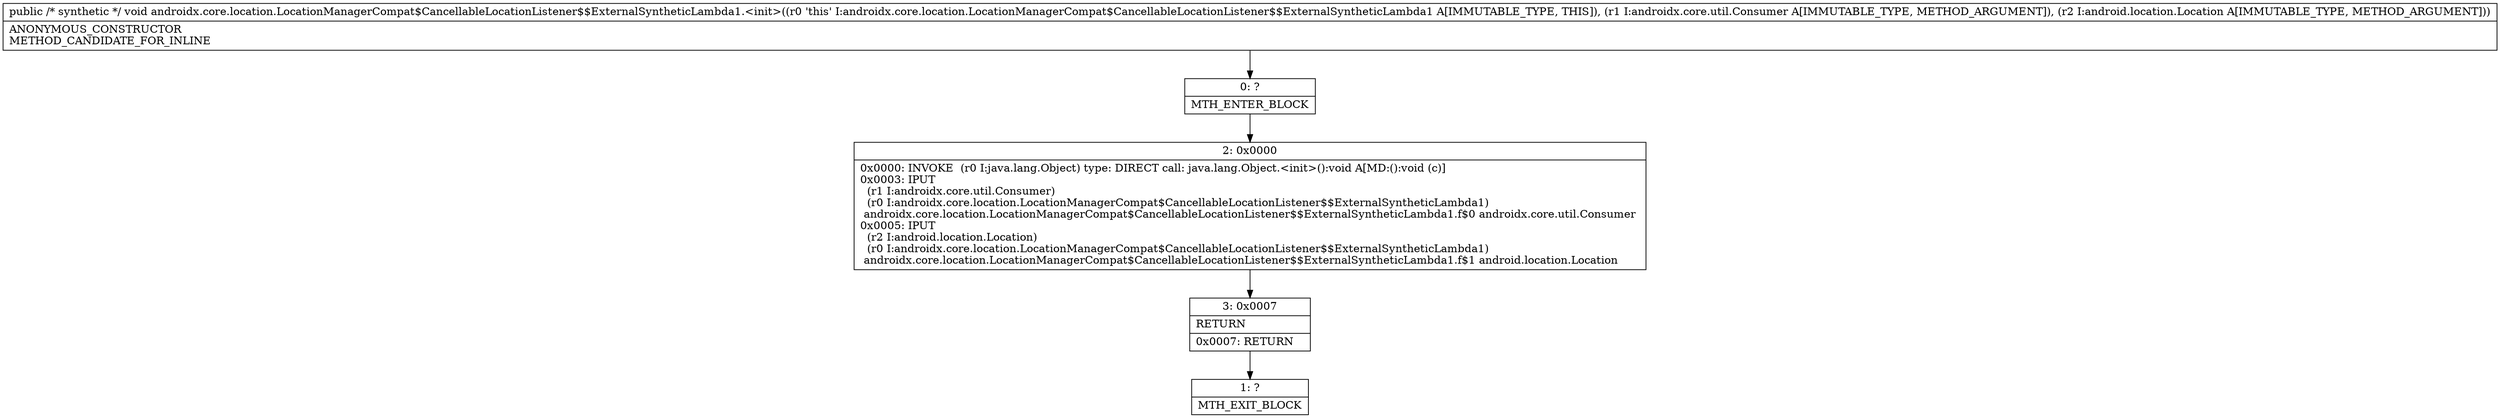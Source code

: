 digraph "CFG forandroidx.core.location.LocationManagerCompat$CancellableLocationListener$$ExternalSyntheticLambda1.\<init\>(Landroidx\/core\/util\/Consumer;Landroid\/location\/Location;)V" {
Node_0 [shape=record,label="{0\:\ ?|MTH_ENTER_BLOCK\l}"];
Node_2 [shape=record,label="{2\:\ 0x0000|0x0000: INVOKE  (r0 I:java.lang.Object) type: DIRECT call: java.lang.Object.\<init\>():void A[MD:():void (c)]\l0x0003: IPUT  \l  (r1 I:androidx.core.util.Consumer)\l  (r0 I:androidx.core.location.LocationManagerCompat$CancellableLocationListener$$ExternalSyntheticLambda1)\l androidx.core.location.LocationManagerCompat$CancellableLocationListener$$ExternalSyntheticLambda1.f$0 androidx.core.util.Consumer \l0x0005: IPUT  \l  (r2 I:android.location.Location)\l  (r0 I:androidx.core.location.LocationManagerCompat$CancellableLocationListener$$ExternalSyntheticLambda1)\l androidx.core.location.LocationManagerCompat$CancellableLocationListener$$ExternalSyntheticLambda1.f$1 android.location.Location \l}"];
Node_3 [shape=record,label="{3\:\ 0x0007|RETURN\l|0x0007: RETURN   \l}"];
Node_1 [shape=record,label="{1\:\ ?|MTH_EXIT_BLOCK\l}"];
MethodNode[shape=record,label="{public \/* synthetic *\/ void androidx.core.location.LocationManagerCompat$CancellableLocationListener$$ExternalSyntheticLambda1.\<init\>((r0 'this' I:androidx.core.location.LocationManagerCompat$CancellableLocationListener$$ExternalSyntheticLambda1 A[IMMUTABLE_TYPE, THIS]), (r1 I:androidx.core.util.Consumer A[IMMUTABLE_TYPE, METHOD_ARGUMENT]), (r2 I:android.location.Location A[IMMUTABLE_TYPE, METHOD_ARGUMENT]))  | ANONYMOUS_CONSTRUCTOR\lMETHOD_CANDIDATE_FOR_INLINE\l}"];
MethodNode -> Node_0;Node_0 -> Node_2;
Node_2 -> Node_3;
Node_3 -> Node_1;
}

